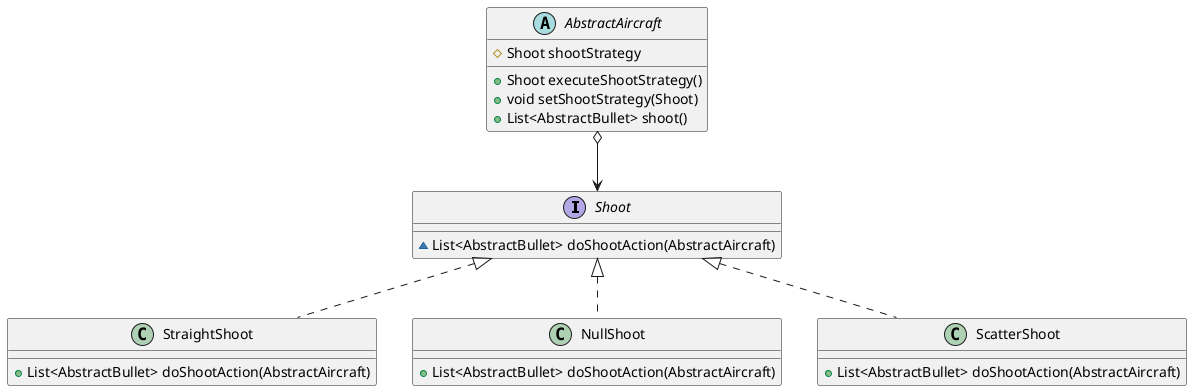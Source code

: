 @startuml
interface Shoot {
~ List<AbstractBullet> doShootAction(AbstractAircraft)
}
class StraightShoot {
+ List<AbstractBullet> doShootAction(AbstractAircraft)
}
abstract class AbstractAircraft {
# Shoot shootStrategy
+ Shoot executeShootStrategy()
+ void setShootStrategy(Shoot)
+ List<AbstractBullet> shoot()
}
class NullShoot {
+ List<AbstractBullet> doShootAction(AbstractAircraft)
}
class ScatterShoot {
+ List<AbstractBullet> doShootAction(AbstractAircraft)
}


Shoot <|.. StraightShoot
Shoot <|.. NullShoot
Shoot <|.. ScatterShoot
AbstractAircraft o--> Shoot
@enduml